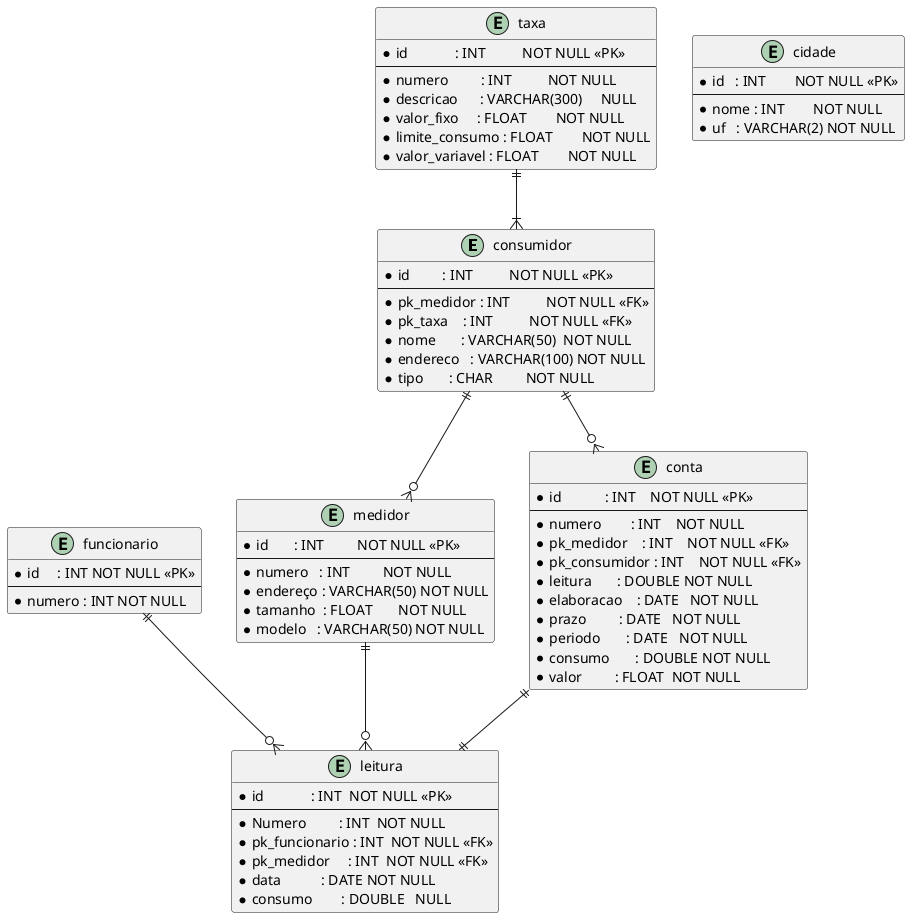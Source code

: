 @startuml Der


entity consumidor { 
    *id         : INT          NOT NULL <<PK>>
    --
    *pk_medidor : INT          NOT NULL <<FK>>
    *pk_taxa    : INT          NOT NULL <<FK>>
    *nome       : VARCHAR(50)  NOT NULL
    *endereco   : VARCHAR(100) NOT NULL 
    *tipo       : CHAR         NOT NULL 
}

entity taxa {
    *id             : INT          NOT NULL <<PK>>
    --
    *numero         : INT          NOT NULL
    *descricao      : VARCHAR(300)     NULL
    *valor_fixo     : FLOAT        NOT NULL
    *limite_consumo : FLOAT        NOT NULL
    *valor_variavel : FLOAT        NOT NULL
}

entity medidor {
    *id       : INT         NOT NULL <<PK>>
    --
    *numero   : INT         NOT NULL
    *endereço : VARCHAR(50) NOT NULL
    *tamanho  : FLOAT       NOT NULL
    *modelo   : VARCHAR(50) NOT NULL
}

entity leitura {
    *id             : INT  NOT NULL <<PK>>
    --
    *Numero         : INT  NOT NULL
    *pk_funcionario : INT  NOT NULL <<FK>>
    *pk_medidor     : INT  NOT NULL <<FK>>
    *data           : DATE NOT NULL
    *consumo        : DOUBLE   NULL
}

entity conta {
    *id            : INT    NOT NULL <<PK>>
    --
    *numero        : INT    NOT NULL
    *pk_medidor    : INT    NOT NULL <<FK>>
    *pk_consumidor : INT    NOT NULL <<FK>>
    *leitura       : DOUBLE NOT NULL
    *elaboracao    : DATE   NOT NULL
    *prazo         : DATE   NOT NULL
    *periodo       : DATE   NOT NULL
    *consumo       : DOUBLE NOT NULL
    *valor         : FLOAT  NOT NULL
}

entity funcionario {
    *id     : INT NOT NULL <<PK>> 
    --
    *numero : INT NOT NULL 
}

entity cidade {
    *id   : INT        NOT NULL <<PK>>
    --
    *nome : INT        NOT NULL 
    *uf   : VARCHAR(2) NOT NULL
}

consumidor ||--o{ medidor
consumidor ||--o{ conta
conta ||--|| leitura
funcionario ||--o{ leitura
taxa ||--|{ consumidor
medidor ||--o{ leitura


@enduml